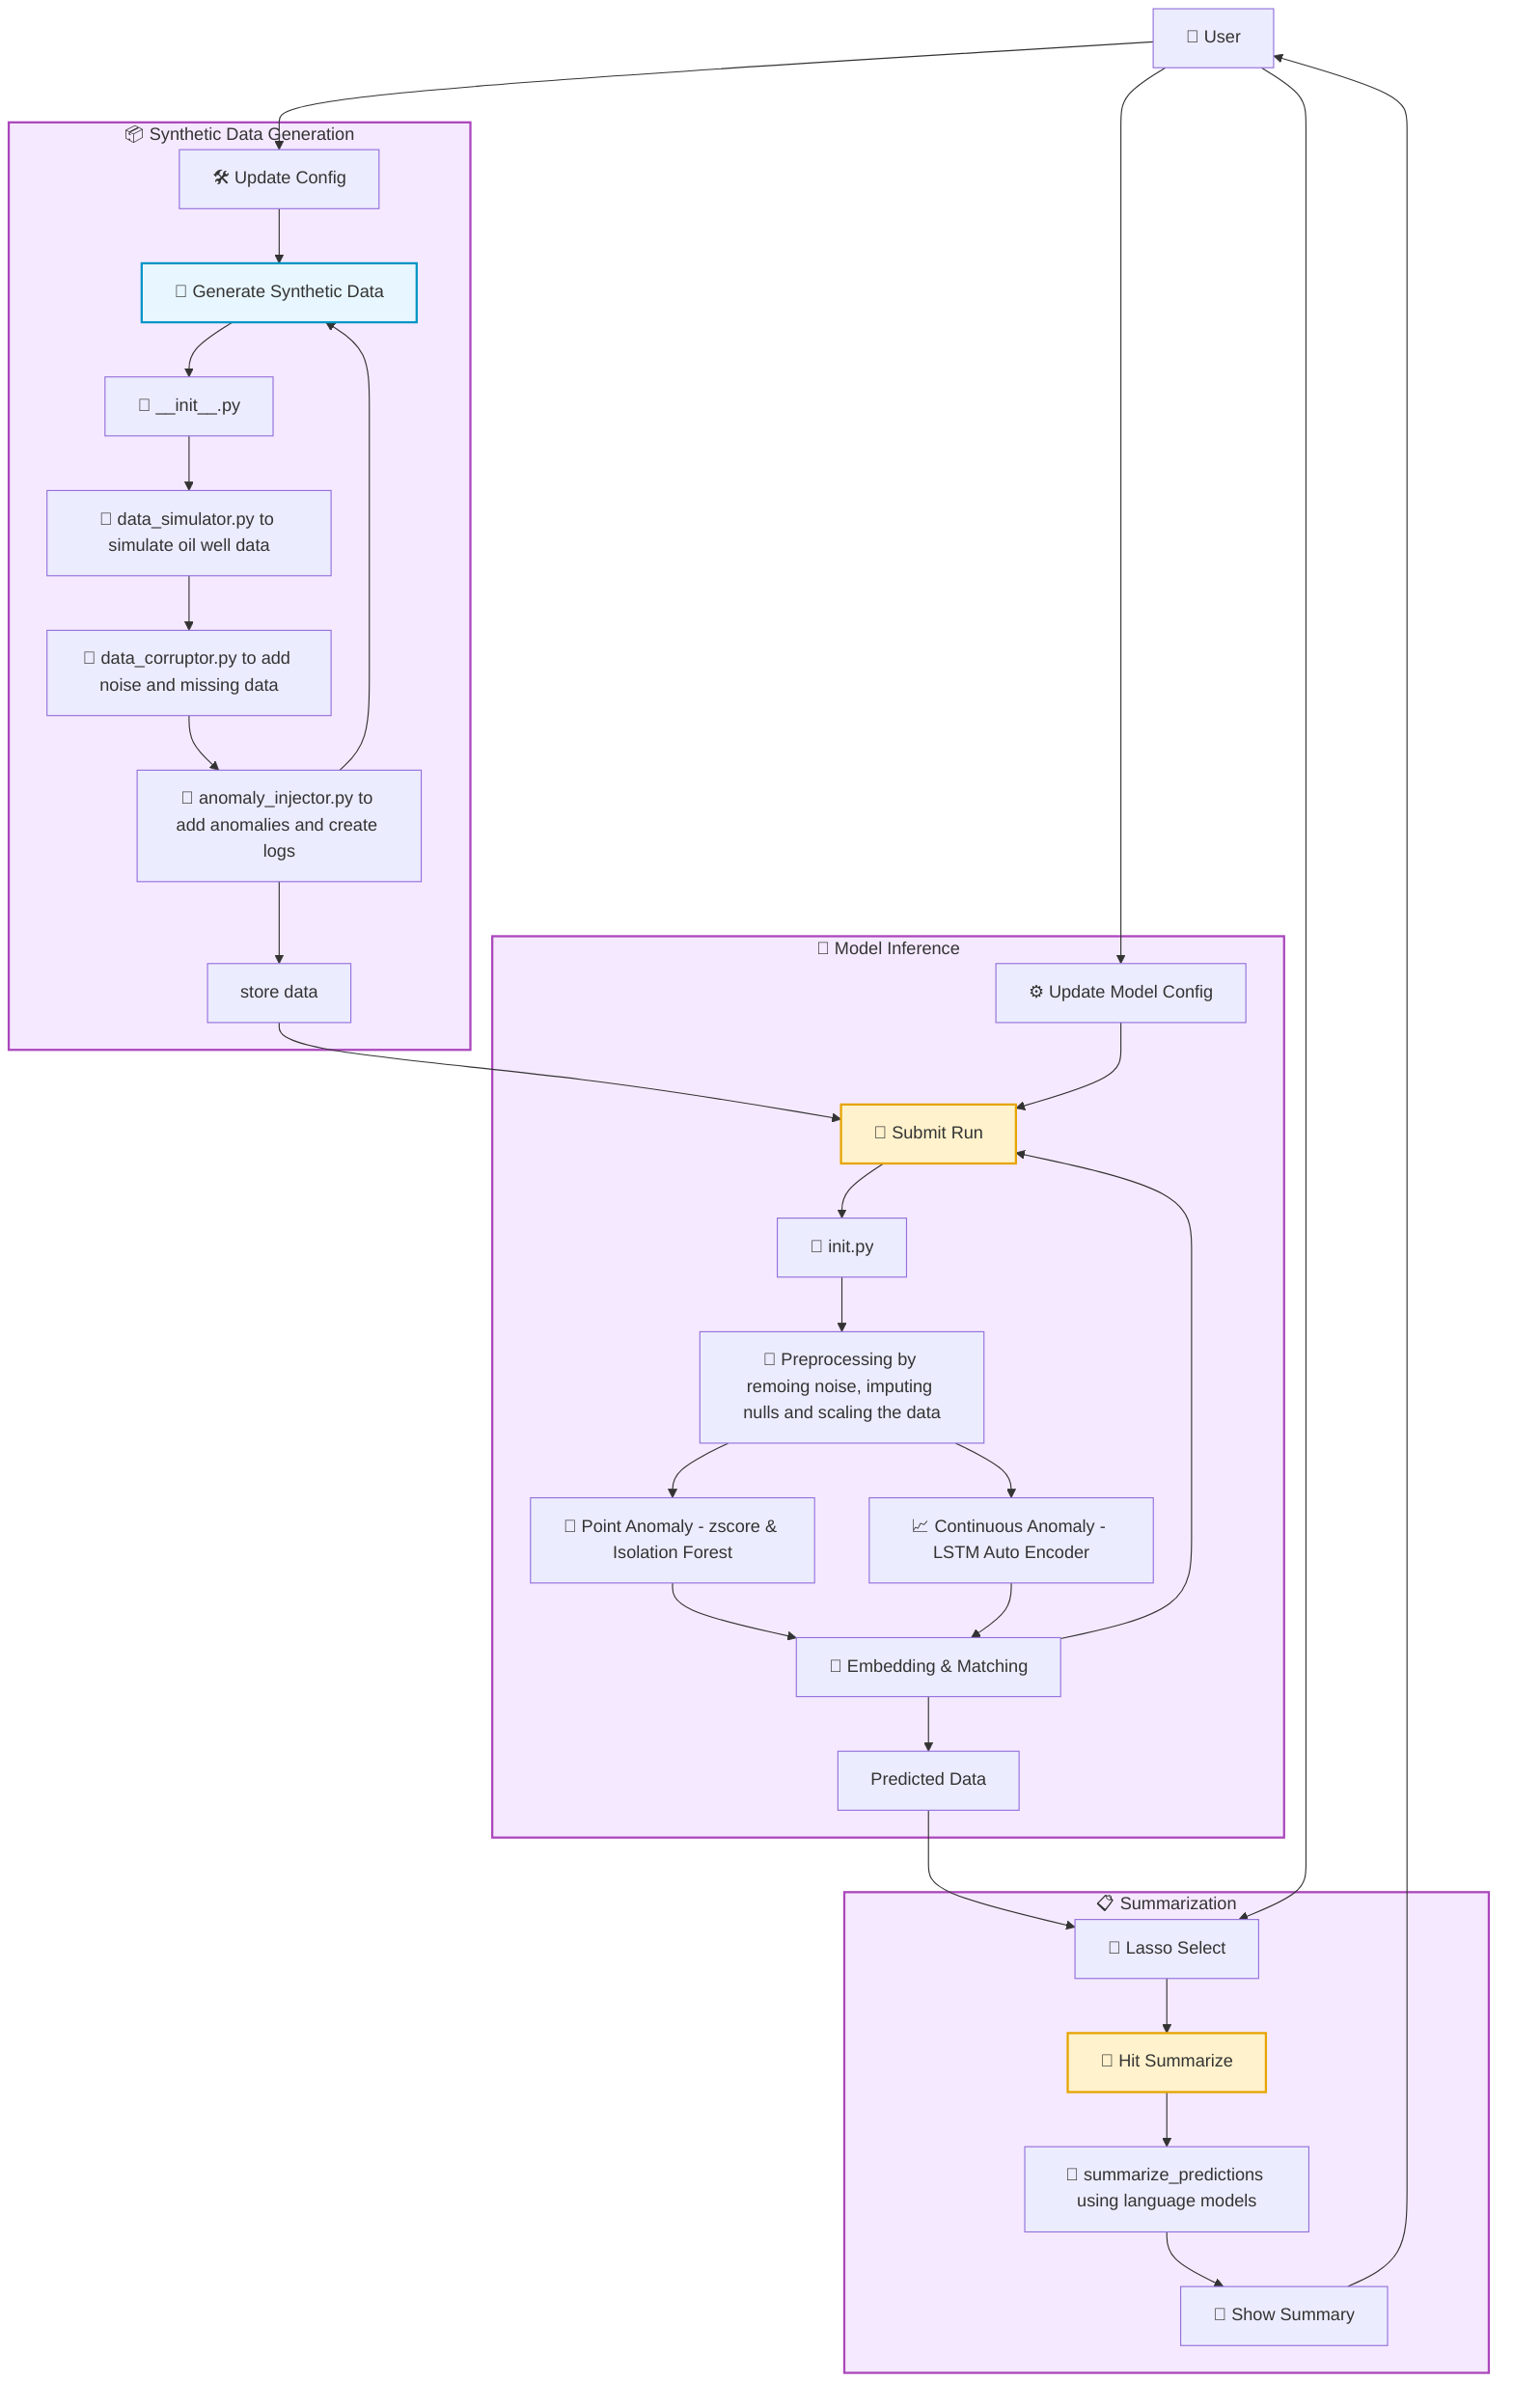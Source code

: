 flowchart TB
    %% User node (outside all subgraphs)
    U[👤 User]

    %% 📦 Synthetic Data Generation Component
    subgraph SDC [📦 Synthetic Data Generation]
        direction TB
        style SDC fill:#f5e9ff,stroke:#ab47bc,stroke-width:2px
        A[🛠️ Update Config] --> B[🧪 Generate Synthetic Data]
        B --> C[📁 __init__.py]
        C --> D1[🔧 data_simulator.py to simulate oil well data]
        D1 --> D[🔧 data_corruptor.py to add noise and missing data]
        D --> E[🚨 anomaly_injector.py to add anomalies and create logs]
        E --> F[store data]
        E --> B
    end

    %% 🧠 Model Inference Component
    subgraph MIC [🧠 Model Inference]
        direction TB
        style MIC fill:#f5e9ff,stroke:#ab47bc,stroke-width:2px
        
        G[⚙️ Update Model Config]
        F --> H
        G --> H[🚀 Submit Run]
        H --> I[📁 init.py]
        I --> J1[🧹 Preprocessing by remoing noise, imputing nulls and scaling the data]
        J1 --> J2[📍 Point Anomaly - zscore & Isolation Forest]
        J1 --> J3[📈 Continuous Anomaly - LSTM Auto Encoder]
        J2 --> J4[🧬 Embedding & Matching]
        J3 --> J4[🧬 Embedding & Matching]
        J4 --> H
        J4 --> G1[Predicted Data]
    end

    %% 📋 Summarization Component
    subgraph SC [📋 Summarization]
        direction TB
        style SC fill:#f5e9ff,stroke:#ab47bc,stroke-width:2px
        G1 --> L[🎯 Lasso Select]
        L --> M[📝 Hit Summarize]
        M --> N[🧠 summarize_predictions using language models]
        N --> O[📄 Show Summary]
    end

    %% External flow links
    U --> A
    U --> G
    U --> L
    O --> U

    %% Highlight selected nodes
    style B fill:#e8f7ff,stroke:#0094c6,stroke-width:2px
    style H fill:#fff2cc,stroke:#e6a400,stroke-width:2px
    style M fill:#fff2cc,stroke:#e6a400,stroke-width:2px